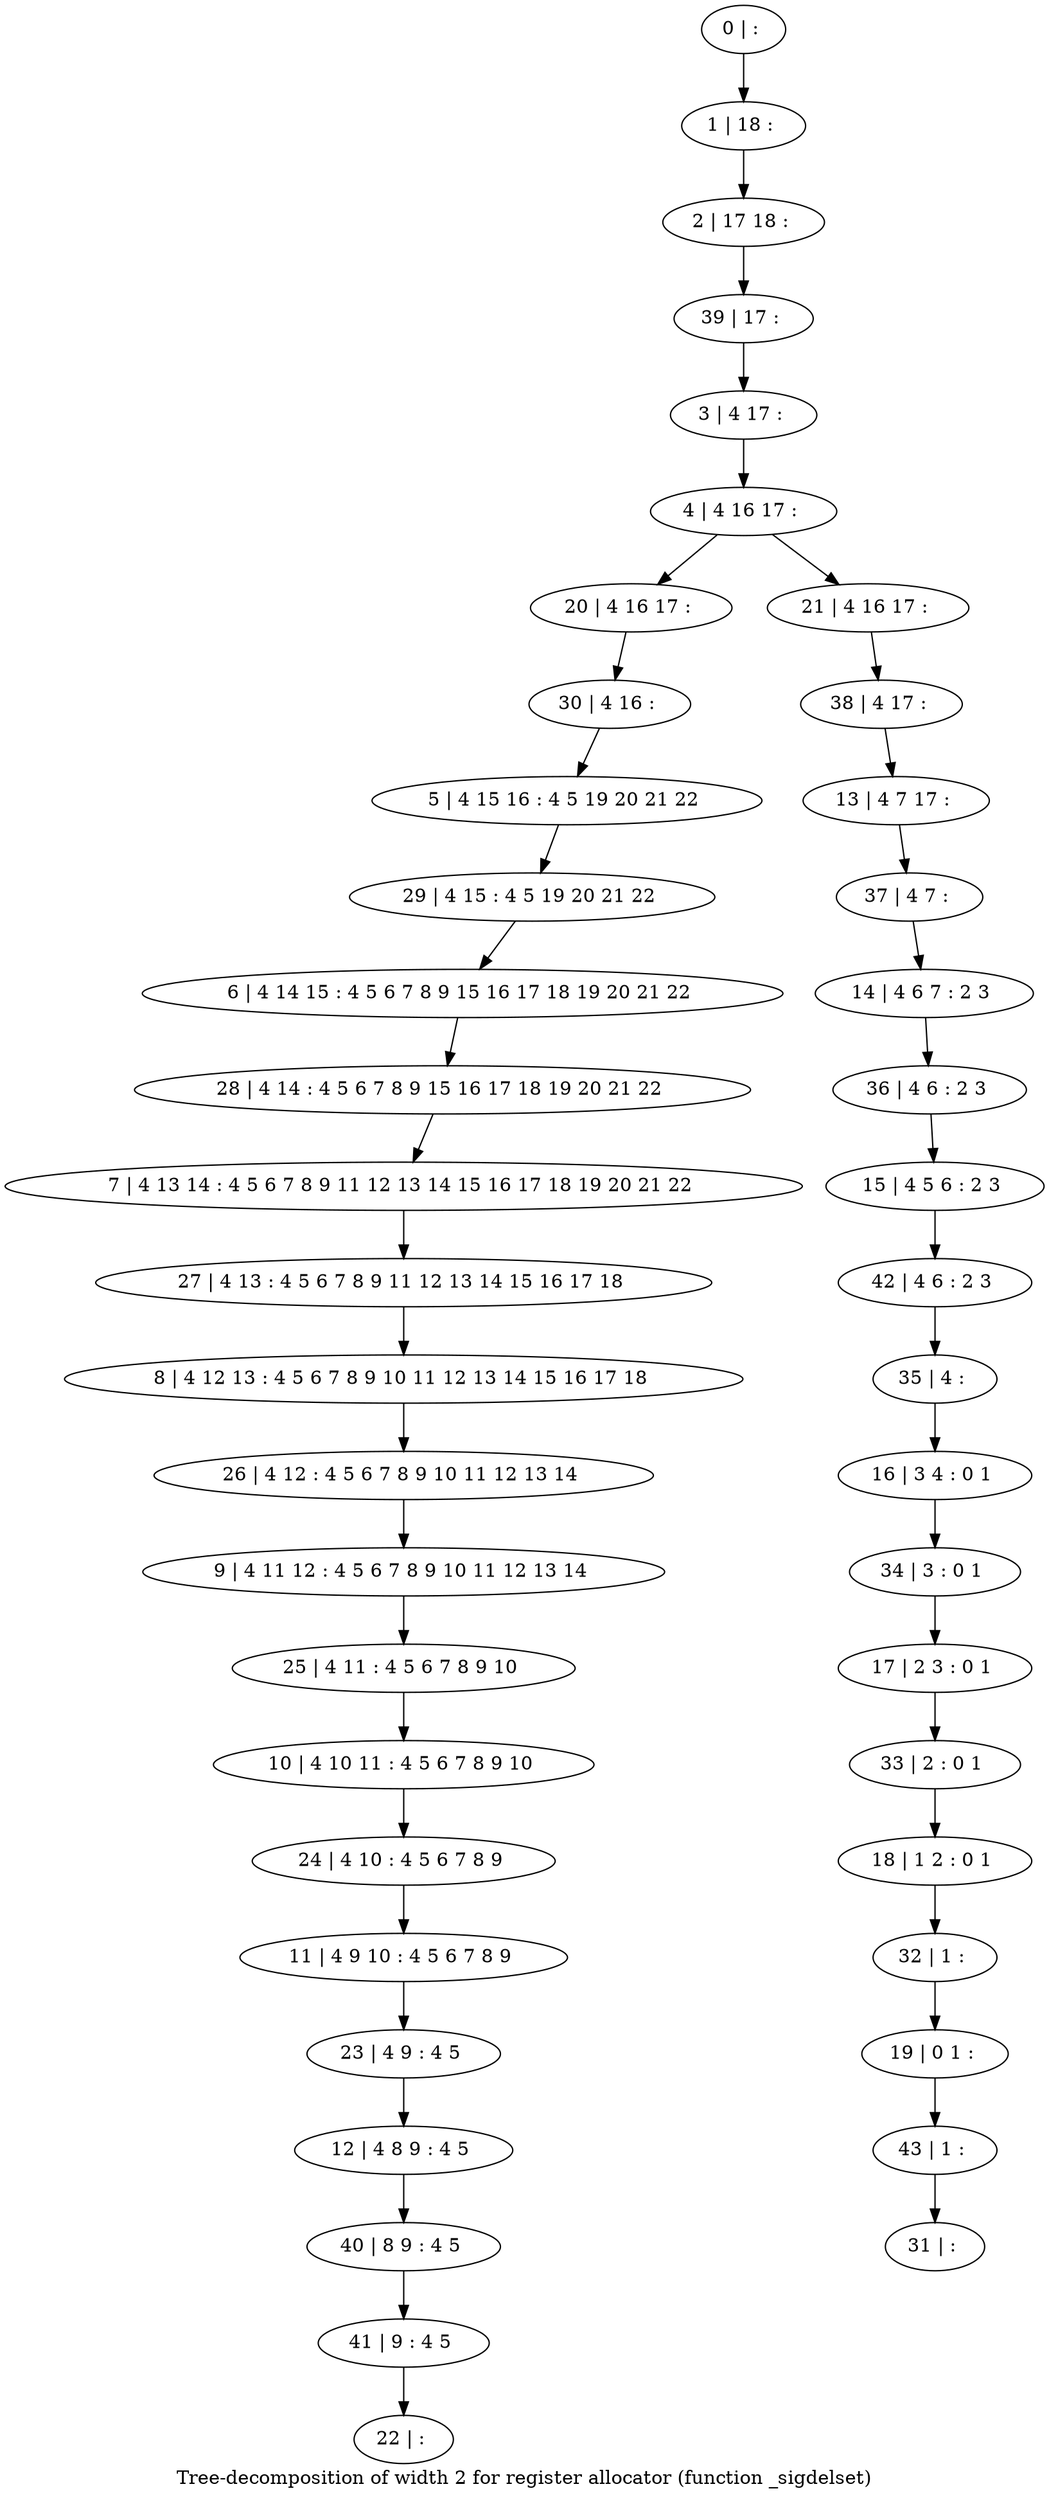 digraph G {
graph [label="Tree-decomposition of width 2 for register allocator (function _sigdelset)"]
0[label="0 | : "];
1[label="1 | 18 : "];
2[label="2 | 17 18 : "];
3[label="3 | 4 17 : "];
4[label="4 | 4 16 17 : "];
5[label="5 | 4 15 16 : 4 5 19 20 21 22 "];
6[label="6 | 4 14 15 : 4 5 6 7 8 9 15 16 17 18 19 20 21 22 "];
7[label="7 | 4 13 14 : 4 5 6 7 8 9 11 12 13 14 15 16 17 18 19 20 21 22 "];
8[label="8 | 4 12 13 : 4 5 6 7 8 9 10 11 12 13 14 15 16 17 18 "];
9[label="9 | 4 11 12 : 4 5 6 7 8 9 10 11 12 13 14 "];
10[label="10 | 4 10 11 : 4 5 6 7 8 9 10 "];
11[label="11 | 4 9 10 : 4 5 6 7 8 9 "];
12[label="12 | 4 8 9 : 4 5 "];
13[label="13 | 4 7 17 : "];
14[label="14 | 4 6 7 : 2 3 "];
15[label="15 | 4 5 6 : 2 3 "];
16[label="16 | 3 4 : 0 1 "];
17[label="17 | 2 3 : 0 1 "];
18[label="18 | 1 2 : 0 1 "];
19[label="19 | 0 1 : "];
20[label="20 | 4 16 17 : "];
21[label="21 | 4 16 17 : "];
22[label="22 | : "];
23[label="23 | 4 9 : 4 5 "];
24[label="24 | 4 10 : 4 5 6 7 8 9 "];
25[label="25 | 4 11 : 4 5 6 7 8 9 10 "];
26[label="26 | 4 12 : 4 5 6 7 8 9 10 11 12 13 14 "];
27[label="27 | 4 13 : 4 5 6 7 8 9 11 12 13 14 15 16 17 18 "];
28[label="28 | 4 14 : 4 5 6 7 8 9 15 16 17 18 19 20 21 22 "];
29[label="29 | 4 15 : 4 5 19 20 21 22 "];
30[label="30 | 4 16 : "];
31[label="31 | : "];
32[label="32 | 1 : "];
33[label="33 | 2 : 0 1 "];
34[label="34 | 3 : 0 1 "];
35[label="35 | 4 : "];
36[label="36 | 4 6 : 2 3 "];
37[label="37 | 4 7 : "];
38[label="38 | 4 17 : "];
39[label="39 | 17 : "];
40[label="40 | 8 9 : 4 5 "];
41[label="41 | 9 : 4 5 "];
42[label="42 | 4 6 : 2 3 "];
43[label="43 | 1 : "];
0->1 ;
1->2 ;
3->4 ;
4->20 ;
4->21 ;
23->12 ;
11->23 ;
24->11 ;
10->24 ;
25->10 ;
9->25 ;
26->9 ;
8->26 ;
27->8 ;
7->27 ;
28->7 ;
6->28 ;
29->6 ;
5->29 ;
30->5 ;
20->30 ;
32->19 ;
18->32 ;
33->18 ;
17->33 ;
34->17 ;
16->34 ;
35->16 ;
36->15 ;
14->36 ;
37->14 ;
13->37 ;
38->13 ;
21->38 ;
39->3 ;
2->39 ;
12->40 ;
41->22 ;
40->41 ;
42->35 ;
15->42 ;
43->31 ;
19->43 ;
}
